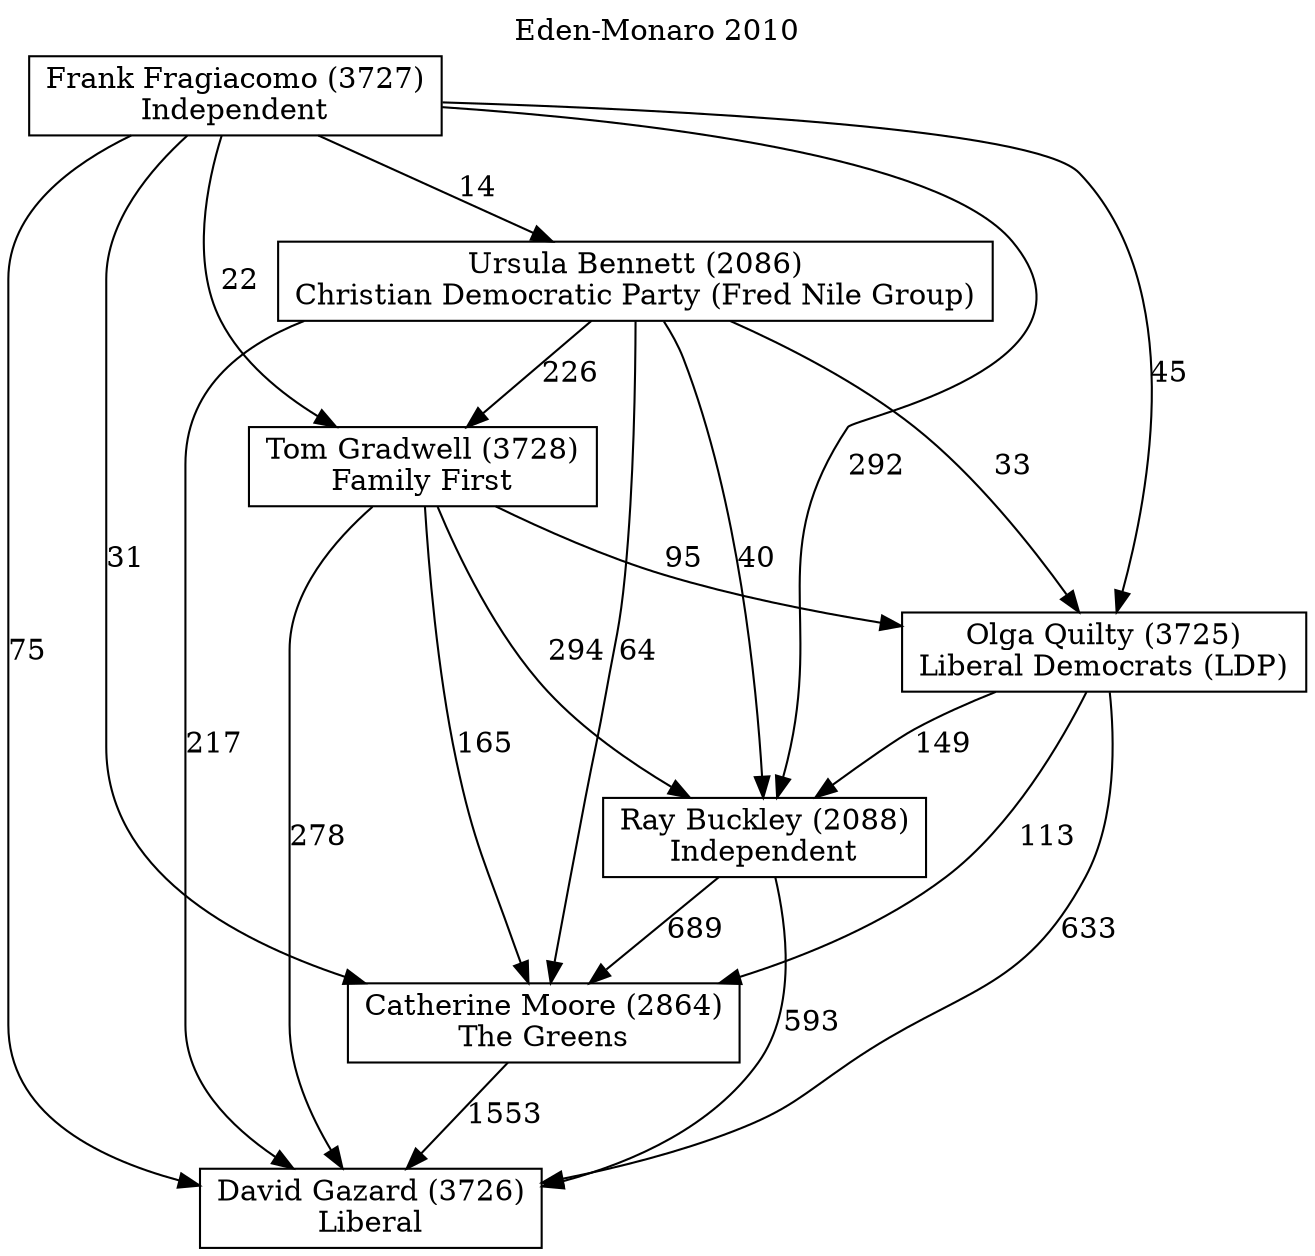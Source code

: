 // House preference flow
digraph "David Gazard (3726)_Eden-Monaro_2010" {
	graph [label="Eden-Monaro 2010" labelloc=t mclimit=10]
	node [shape=box]
	"David Gazard (3726)" [label="David Gazard (3726)
Liberal"]
	"Catherine Moore (2864)" [label="Catherine Moore (2864)
The Greens"]
	"Ray Buckley (2088)" [label="Ray Buckley (2088)
Independent"]
	"Olga Quilty (3725)" [label="Olga Quilty (3725)
Liberal Democrats (LDP)"]
	"Tom Gradwell (3728)" [label="Tom Gradwell (3728)
Family First"]
	"Ursula Bennett (2086)" [label="Ursula Bennett (2086)
Christian Democratic Party (Fred Nile Group)"]
	"Frank Fragiacomo (3727)" [label="Frank Fragiacomo (3727)
Independent"]
	"Catherine Moore (2864)" -> "David Gazard (3726)" [label=1553]
	"Ray Buckley (2088)" -> "Catherine Moore (2864)" [label=689]
	"Olga Quilty (3725)" -> "Ray Buckley (2088)" [label=149]
	"Tom Gradwell (3728)" -> "Olga Quilty (3725)" [label=95]
	"Ursula Bennett (2086)" -> "Tom Gradwell (3728)" [label=226]
	"Frank Fragiacomo (3727)" -> "Ursula Bennett (2086)" [label=14]
	"Ray Buckley (2088)" -> "David Gazard (3726)" [label=593]
	"Olga Quilty (3725)" -> "David Gazard (3726)" [label=633]
	"Tom Gradwell (3728)" -> "David Gazard (3726)" [label=278]
	"Ursula Bennett (2086)" -> "David Gazard (3726)" [label=217]
	"Frank Fragiacomo (3727)" -> "David Gazard (3726)" [label=75]
	"Frank Fragiacomo (3727)" -> "Tom Gradwell (3728)" [label=22]
	"Ursula Bennett (2086)" -> "Olga Quilty (3725)" [label=33]
	"Frank Fragiacomo (3727)" -> "Olga Quilty (3725)" [label=45]
	"Tom Gradwell (3728)" -> "Ray Buckley (2088)" [label=294]
	"Ursula Bennett (2086)" -> "Ray Buckley (2088)" [label=40]
	"Frank Fragiacomo (3727)" -> "Ray Buckley (2088)" [label=292]
	"Olga Quilty (3725)" -> "Catherine Moore (2864)" [label=113]
	"Tom Gradwell (3728)" -> "Catherine Moore (2864)" [label=165]
	"Ursula Bennett (2086)" -> "Catherine Moore (2864)" [label=64]
	"Frank Fragiacomo (3727)" -> "Catherine Moore (2864)" [label=31]
}
